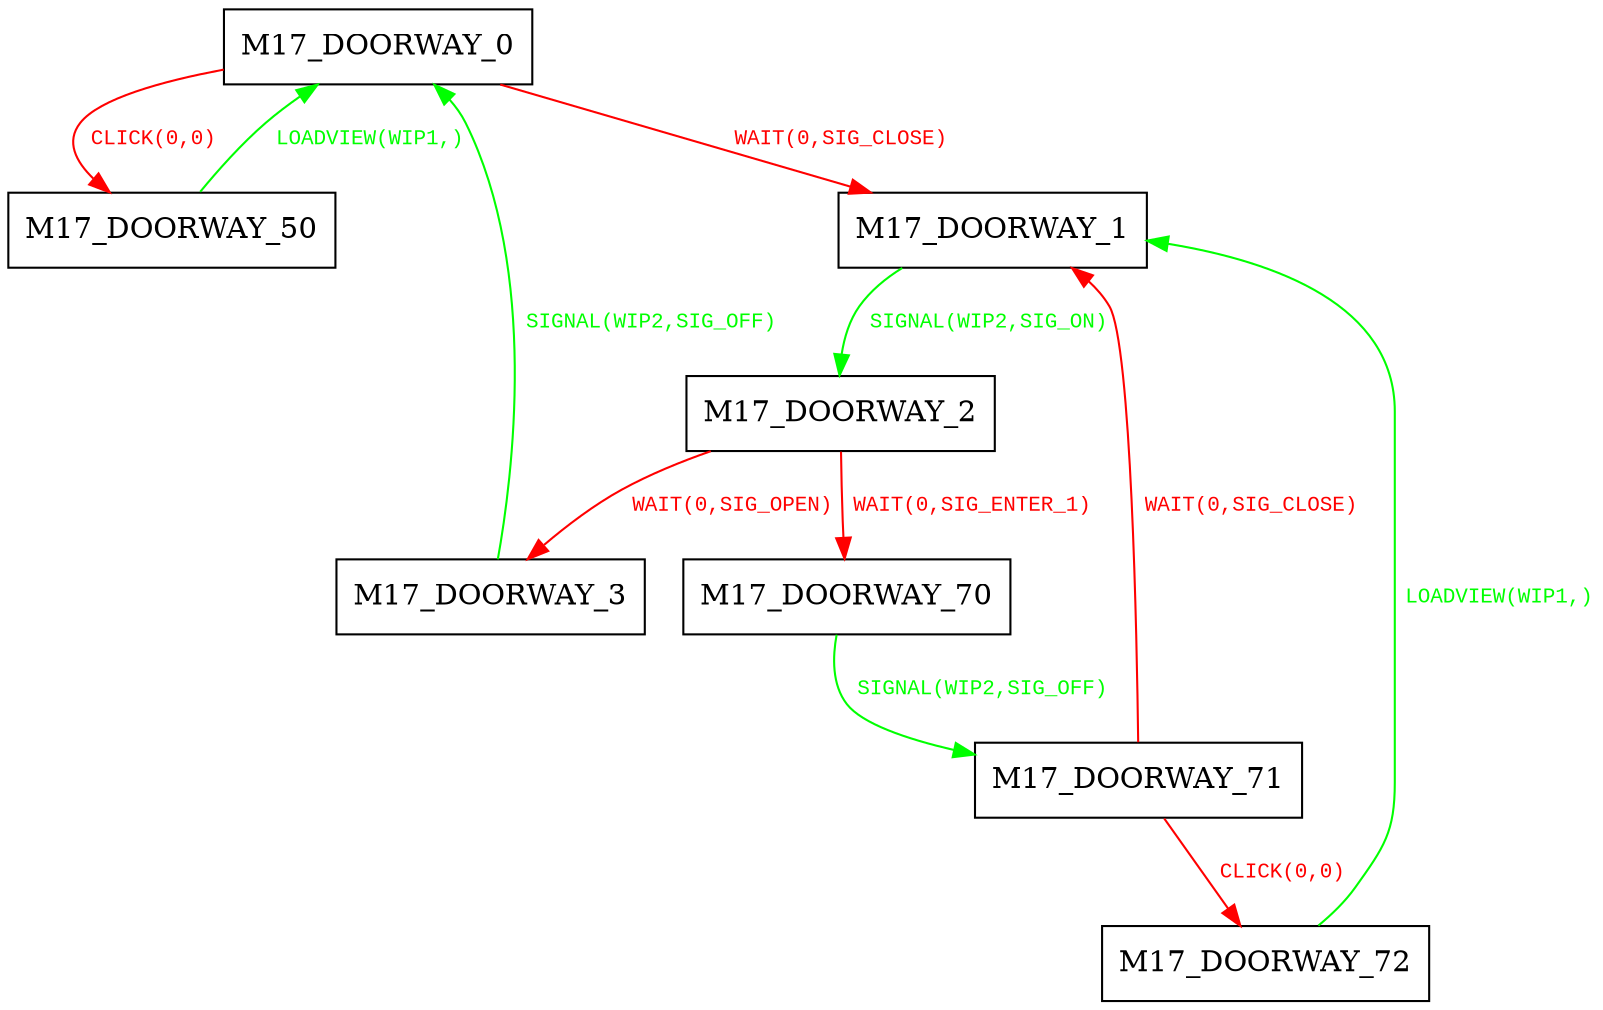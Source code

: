 digraph {
 node [shape=record];
"M17_DOORWAY_0" -> "M17_DOORWAY_50"[color=red, fontcolor=red, label=< <font face="Courier New" point-size="10">
CLICK(0,0)<br/>
</font>>];
"M17_DOORWAY_0" -> "M17_DOORWAY_1"[color=red, fontcolor=red, label=< <font face="Courier New" point-size="10">
WAIT(0,SIG_CLOSE)<br/>
</font>>];
"M17_DOORWAY_1" -> "M17_DOORWAY_2"[color=green, fontcolor=green, label=< <font face="Courier New" point-size="10">
SIGNAL(WIP2,SIG_ON)<br/>
</font>>];
"M17_DOORWAY_2" -> "M17_DOORWAY_3"[color=red, fontcolor=red, label=< <font face="Courier New" point-size="10">
WAIT(0,SIG_OPEN)<br/>
</font>>];
"M17_DOORWAY_2" -> "M17_DOORWAY_70"[color=red, fontcolor=red, label=< <font face="Courier New" point-size="10">
WAIT(0,SIG_ENTER_1)<br/>
</font>>];
"M17_DOORWAY_3" -> "M17_DOORWAY_0"[color=green, fontcolor=green, label=< <font face="Courier New" point-size="10">
SIGNAL(WIP2,SIG_OFF)<br/>
</font>>];
"M17_DOORWAY_50" -> "M17_DOORWAY_0"[color=green, fontcolor=green, label=< <font face="Courier New" point-size="10">
LOADVIEW(WIP1,)<br/>
</font>>];
"M17_DOORWAY_70" -> "M17_DOORWAY_71"[color=green, fontcolor=green, label=< <font face="Courier New" point-size="10">
SIGNAL(WIP2,SIG_OFF)<br/>
</font>>];
"M17_DOORWAY_71" -> "M17_DOORWAY_72"[color=red, fontcolor=red, label=< <font face="Courier New" point-size="10">
CLICK(0,0)<br/>
</font>>];
"M17_DOORWAY_71" -> "M17_DOORWAY_1"[color=red, fontcolor=red, label=< <font face="Courier New" point-size="10">
WAIT(0,SIG_CLOSE)<br/>
</font>>];
"M17_DOORWAY_72" -> "M17_DOORWAY_1"[color=green, fontcolor=green, label=< <font face="Courier New" point-size="10">
LOADVIEW(WIP1,)<br/>
</font>>];
}
